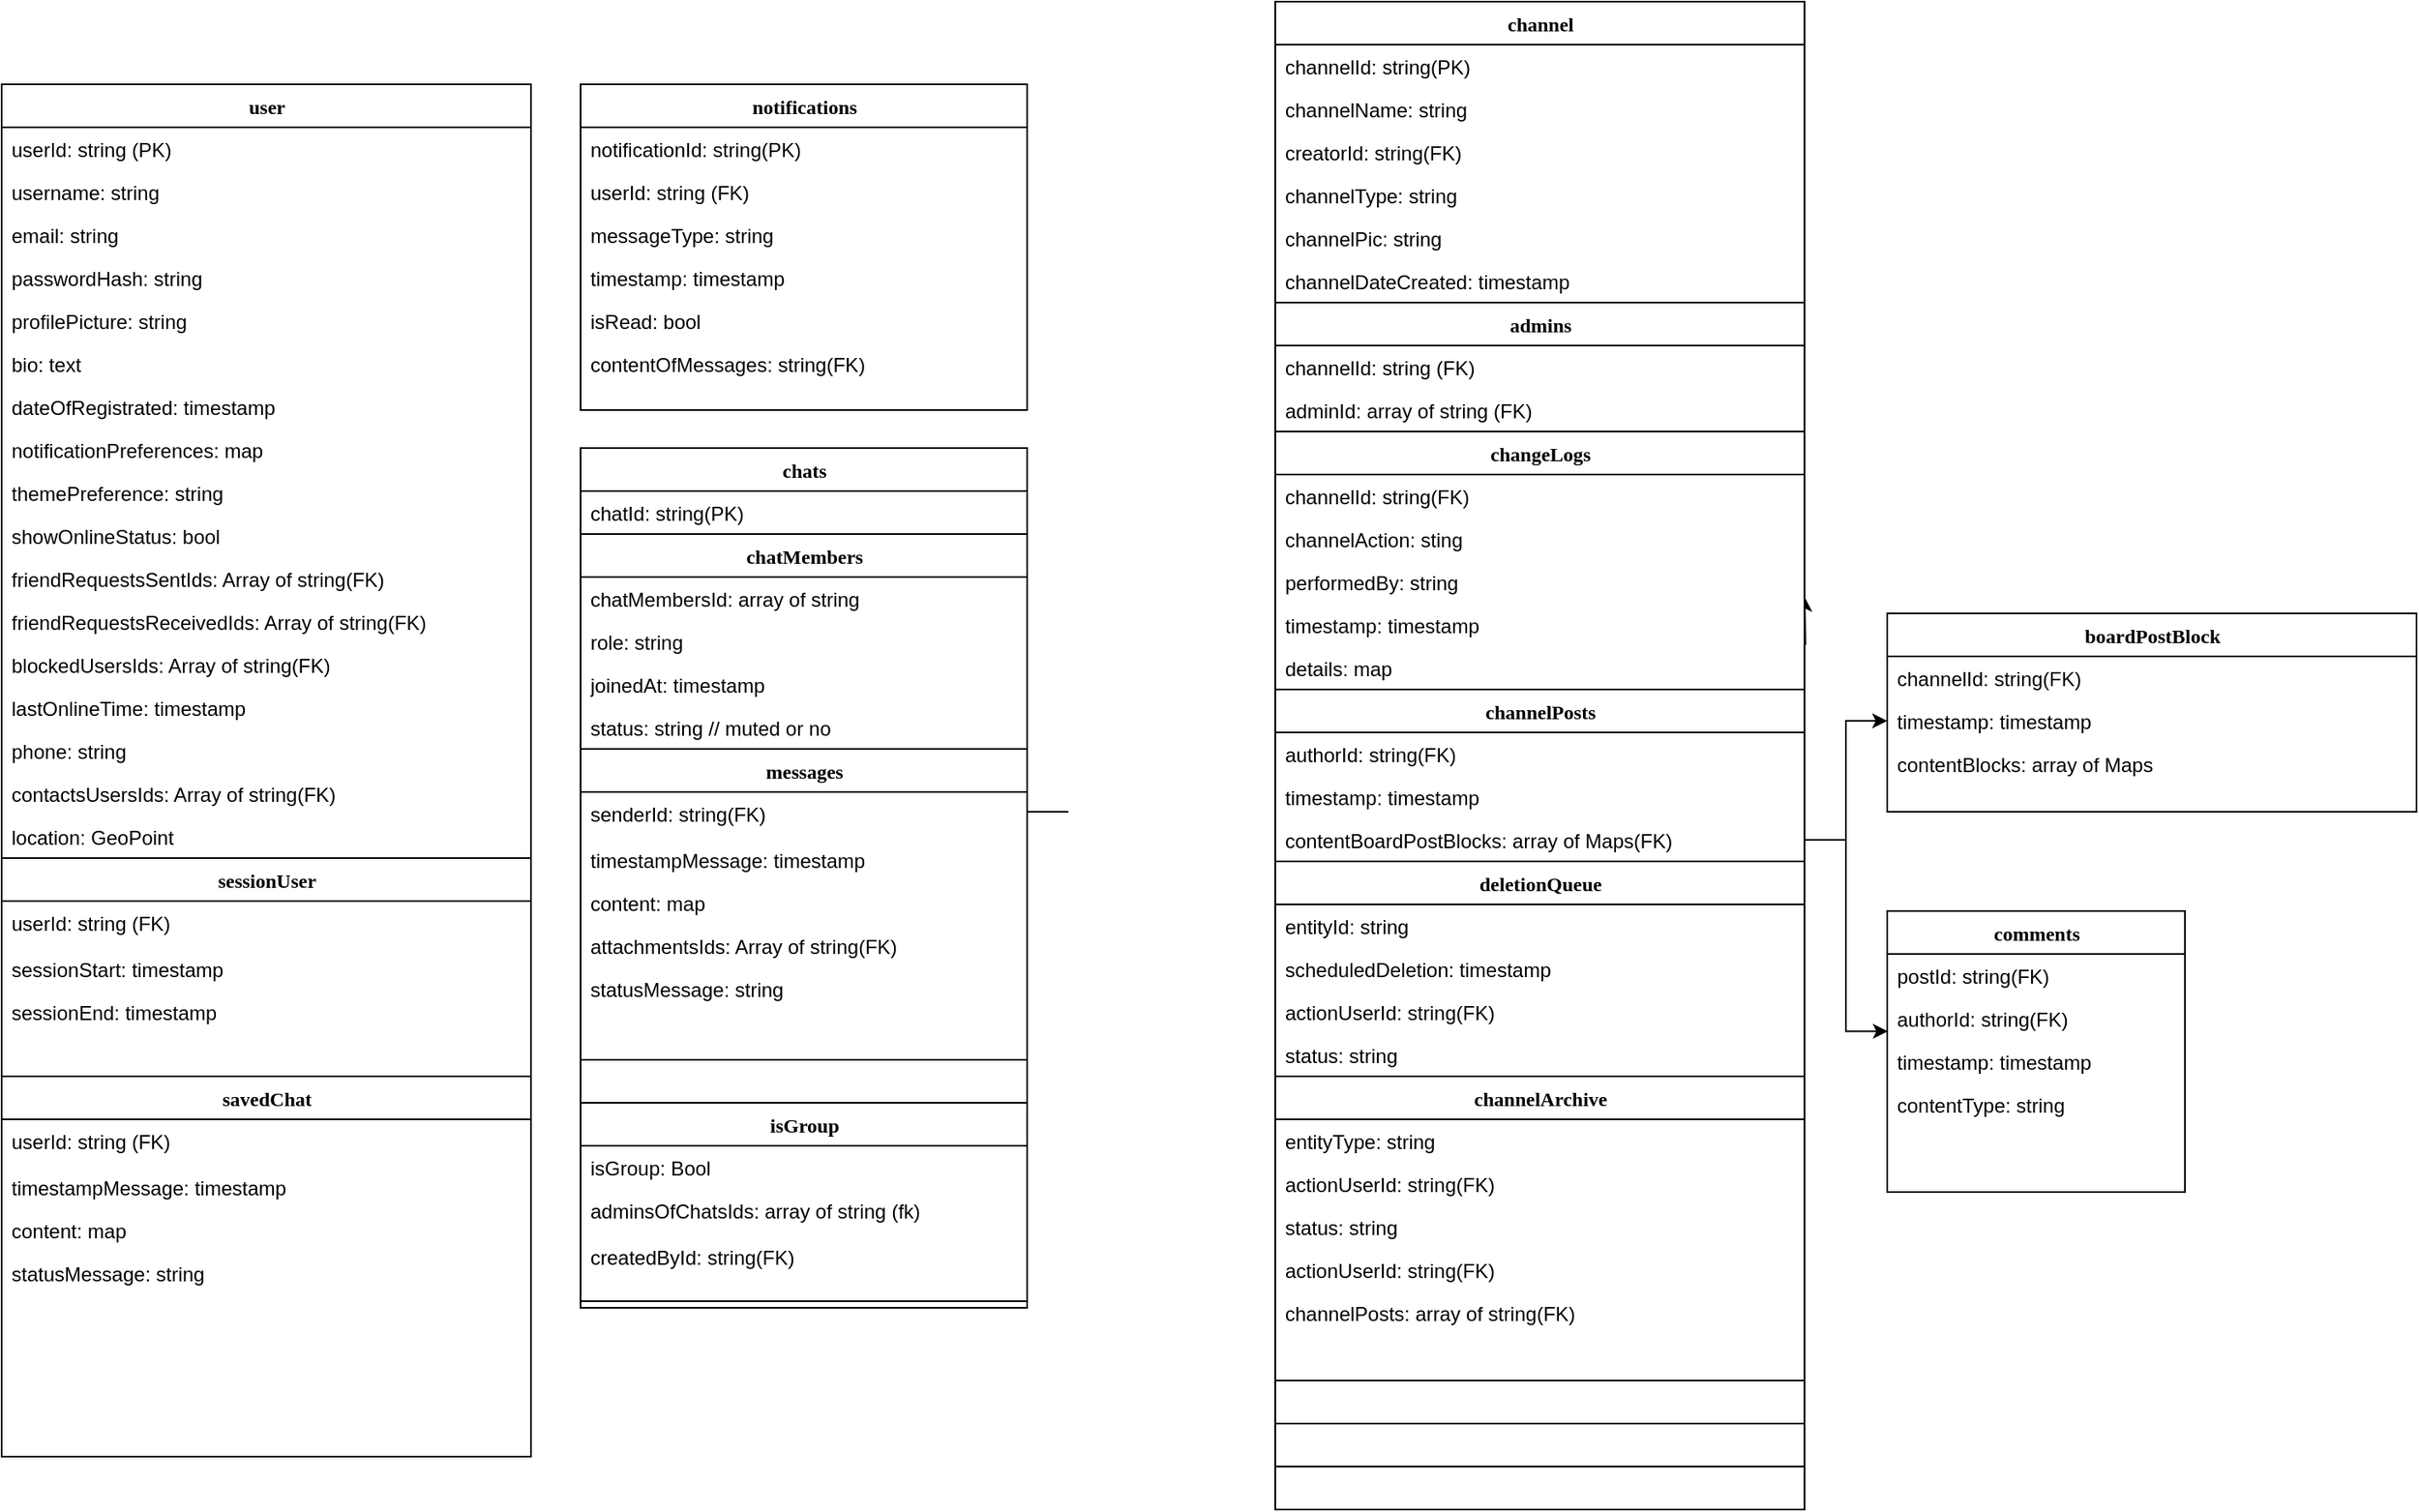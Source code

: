 <mxfile version="24.8.3">
  <diagram name="Page-1" id="9f46799a-70d6-7492-0946-bef42562c5a5">
    <mxGraphModel dx="1640" dy="1576" grid="1" gridSize="10" guides="1" tooltips="1" connect="1" arrows="1" fold="1" page="1" pageScale="1" pageWidth="1100" pageHeight="850" background="none" math="0" shadow="0">
      <root>
        <mxCell id="0" />
        <mxCell id="1" parent="0" />
        <mxCell id="78961159f06e98e8-17" value="user" style="swimlane;html=1;fontStyle=1;align=center;verticalAlign=top;childLayout=stackLayout;horizontal=1;startSize=26;horizontalStack=0;resizeParent=1;resizeLast=0;collapsible=1;marginBottom=0;swimlaneFillColor=#ffffff;rounded=0;shadow=0;comic=0;labelBackgroundColor=none;strokeWidth=1;fillColor=none;fontFamily=Verdana;fontSize=12" parent="1" vertex="1">
          <mxGeometry x="-180" y="-460" width="320" height="830" as="geometry" />
        </mxCell>
        <mxCell id="78961159f06e98e8-21" value="userId: string (PK)" style="text;html=1;strokeColor=none;fillColor=none;align=left;verticalAlign=top;spacingLeft=4;spacingRight=4;whiteSpace=wrap;overflow=hidden;rotatable=0;points=[[0,0.5],[1,0.5]];portConstraint=eastwest;" parent="78961159f06e98e8-17" vertex="1">
          <mxGeometry y="26" width="320" height="26" as="geometry" />
        </mxCell>
        <mxCell id="78961159f06e98e8-23" value="username: string" style="text;html=1;strokeColor=none;fillColor=none;align=left;verticalAlign=top;spacingLeft=4;spacingRight=4;whiteSpace=wrap;overflow=hidden;rotatable=0;points=[[0,0.5],[1,0.5]];portConstraint=eastwest;" parent="78961159f06e98e8-17" vertex="1">
          <mxGeometry y="52" width="320" height="26" as="geometry" />
        </mxCell>
        <mxCell id="78961159f06e98e8-25" value="email: string" style="text;html=1;strokeColor=none;fillColor=none;align=left;verticalAlign=top;spacingLeft=4;spacingRight=4;whiteSpace=wrap;overflow=hidden;rotatable=0;points=[[0,0.5],[1,0.5]];portConstraint=eastwest;" parent="78961159f06e98e8-17" vertex="1">
          <mxGeometry y="78" width="320" height="26" as="geometry" />
        </mxCell>
        <mxCell id="78961159f06e98e8-26" value="passwordHash: string" style="text;html=1;strokeColor=none;fillColor=none;align=left;verticalAlign=top;spacingLeft=4;spacingRight=4;whiteSpace=wrap;overflow=hidden;rotatable=0;points=[[0,0.5],[1,0.5]];portConstraint=eastwest;" parent="78961159f06e98e8-17" vertex="1">
          <mxGeometry y="104" width="320" height="26" as="geometry" />
        </mxCell>
        <mxCell id="78961159f06e98e8-24" value="profilePicture: string" style="text;html=1;strokeColor=none;fillColor=none;align=left;verticalAlign=top;spacingLeft=4;spacingRight=4;whiteSpace=wrap;overflow=hidden;rotatable=0;points=[[0,0.5],[1,0.5]];portConstraint=eastwest;" parent="78961159f06e98e8-17" vertex="1">
          <mxGeometry y="130" width="320" height="26" as="geometry" />
        </mxCell>
        <mxCell id="6Uxhf4gL2ND6MNTRXZTb-1" value="bio: text" style="text;html=1;strokeColor=none;fillColor=none;align=left;verticalAlign=top;spacingLeft=4;spacingRight=4;whiteSpace=wrap;overflow=hidden;rotatable=0;points=[[0,0.5],[1,0.5]];portConstraint=eastwest;" parent="78961159f06e98e8-17" vertex="1">
          <mxGeometry y="156" width="320" height="26" as="geometry" />
        </mxCell>
        <mxCell id="6Uxhf4gL2ND6MNTRXZTb-2" value="dateOfRegistrated: timestamp" style="text;html=1;strokeColor=none;fillColor=none;align=left;verticalAlign=top;spacingLeft=4;spacingRight=4;whiteSpace=wrap;overflow=hidden;rotatable=0;points=[[0,0.5],[1,0.5]];portConstraint=eastwest;" parent="78961159f06e98e8-17" vertex="1">
          <mxGeometry y="182" width="320" height="26" as="geometry" />
        </mxCell>
        <mxCell id="6Uxhf4gL2ND6MNTRXZTb-4" value="notificationPreferences: map" style="text;html=1;strokeColor=none;fillColor=none;align=left;verticalAlign=top;spacingLeft=4;spacingRight=4;whiteSpace=wrap;overflow=hidden;rotatable=0;points=[[0,0.5],[1,0.5]];portConstraint=eastwest;" parent="78961159f06e98e8-17" vertex="1">
          <mxGeometry y="208" width="320" height="26" as="geometry" />
        </mxCell>
        <mxCell id="6Uxhf4gL2ND6MNTRXZTb-5" value="themePreference: string" style="text;html=1;strokeColor=none;fillColor=none;align=left;verticalAlign=top;spacingLeft=4;spacingRight=4;whiteSpace=wrap;overflow=hidden;rotatable=0;points=[[0,0.5],[1,0.5]];portConstraint=eastwest;" parent="78961159f06e98e8-17" vertex="1">
          <mxGeometry y="234" width="320" height="26" as="geometry" />
        </mxCell>
        <mxCell id="6Uxhf4gL2ND6MNTRXZTb-6" value="showOnlineStatus: bool" style="text;html=1;strokeColor=none;fillColor=none;align=left;verticalAlign=top;spacingLeft=4;spacingRight=4;whiteSpace=wrap;overflow=hidden;rotatable=0;points=[[0,0.5],[1,0.5]];portConstraint=eastwest;" parent="78961159f06e98e8-17" vertex="1">
          <mxGeometry y="260" width="320" height="26" as="geometry" />
        </mxCell>
        <mxCell id="6Uxhf4gL2ND6MNTRXZTb-8" value="friendRequestsSentIds: Array of string(FK)" style="text;html=1;strokeColor=none;fillColor=none;align=left;verticalAlign=top;spacingLeft=4;spacingRight=4;whiteSpace=wrap;overflow=hidden;rotatable=0;points=[[0,0.5],[1,0.5]];portConstraint=eastwest;" parent="78961159f06e98e8-17" vertex="1">
          <mxGeometry y="286" width="320" height="26" as="geometry" />
        </mxCell>
        <mxCell id="6Uxhf4gL2ND6MNTRXZTb-9" value="&lt;span style=&quot;color: rgba(0, 0, 0, 0); font-family: monospace; font-size: 0px; text-wrap: nowrap;&quot;&gt;%3CmxGraphModel%3E%3Croot%3E%3CmxCell%20id%3D%220%22%2F%3E%3CmxCell%20id%3D%221%22%20parent%3D%220%22%2F%3E%3CmxCell%20id%3D%222%22%20value%3D%22friend_requests_sent%22%20style%3D%22text%3Bhtml%3D1%3BstrokeColor%3Dnone%3BfillColor%3Dnone%3Balign%3Dleft%3BverticalAlign%3Dtop%3BspacingLeft%3D4%3BspacingRight%3D4%3BwhiteSpace%3Dwrap%3Boverflow%3Dhidden%3Brotatable%3D0%3Bpoints%3D%5B%5B0%2C0.5%5D%2C%5B1%2C0.5%5D%5D%3BportConstraint%3Deastwest%3B%22%20vertex%3D%221%22%20parent%3D%221%22%3E%3CmxGeometry%20x%3D%2270%22%20y%3D%22342%22%20width%3D%22160%22%20height%3D%2226%22%20as%3D%22geometry%22%2F%3E%3C%2FmxCell%3E%3C%2Froot%3E%3C%2FmxGraphModel%3E&lt;/span&gt;friendRequestsReceivedIds: Array of string(FK)" style="text;html=1;strokeColor=none;fillColor=none;align=left;verticalAlign=top;spacingLeft=4;spacingRight=4;whiteSpace=wrap;overflow=hidden;rotatable=0;points=[[0,0.5],[1,0.5]];portConstraint=eastwest;" parent="78961159f06e98e8-17" vertex="1">
          <mxGeometry y="312" width="320" height="26" as="geometry" />
        </mxCell>
        <mxCell id="6Uxhf4gL2ND6MNTRXZTb-12" value="&lt;span style=&quot;color: rgba(0, 0, 0, 0); font-family: monospace; font-size: 0px; text-wrap: nowrap;&quot;&gt;%3CmxGraphModel%3E%3Croot%3E%3CmxCell%20id%3D%220%22%2F%3E%3CmxCell%20id%3D%221%22%20parent%3D%220%22%2F%3E%3CmxCell%20id%3D%222%22%20value%3D%22friend_requests_sent%22%20style%3D%22text%3Bhtml%3D1%3BstrokeColor%3Dnone%3BfillColor%3Dnone%3Balign%3Dleft%3BverticalAlign%3Dtop%3BspacingLeft%3D4%3BspacingRight%3D4%3BwhiteSpace%3Dwrap%3Boverflow%3Dhidden%3Brotatable%3D0%3Bpoints%3D%5B%5B0%2C0.5%5D%2C%5B1%2C0.5%5D%5D%3BportConstraint%3Deastwest%3B%22%20vertex%3D%221%22%20parent%3D%221%22%3E%3CmxGeometry%20x%3D%2270%22%20y%3D%22342%22%20width%3D%22160%22%20height%3D%2226%22%20as%3D%22geometry%22%2F%3E%3C%2FmxCell%3E%3C%2Froot%3E%3C%2FmxGraphModel%3E&lt;/span&gt;blockedUsersIds: Array of string(FK)" style="text;html=1;strokeColor=none;fillColor=none;align=left;verticalAlign=top;spacingLeft=4;spacingRight=4;whiteSpace=wrap;overflow=hidden;rotatable=0;points=[[0,0.5],[1,0.5]];portConstraint=eastwest;" parent="78961159f06e98e8-17" vertex="1">
          <mxGeometry y="338" width="320" height="26" as="geometry" />
        </mxCell>
        <mxCell id="6Uxhf4gL2ND6MNTRXZTb-3" value="lastOnlineTime: timestamp" style="text;html=1;strokeColor=none;fillColor=none;align=left;verticalAlign=top;spacingLeft=4;spacingRight=4;whiteSpace=wrap;overflow=hidden;rotatable=0;points=[[0,0.5],[1,0.5]];portConstraint=eastwest;" parent="78961159f06e98e8-17" vertex="1">
          <mxGeometry y="364" width="320" height="26" as="geometry" />
        </mxCell>
        <mxCell id="6Uxhf4gL2ND6MNTRXZTb-16" value="phone: string" style="text;html=1;strokeColor=none;fillColor=none;align=left;verticalAlign=top;spacingLeft=4;spacingRight=4;whiteSpace=wrap;overflow=hidden;rotatable=0;points=[[0,0.5],[1,0.5]];portConstraint=eastwest;" parent="78961159f06e98e8-17" vertex="1">
          <mxGeometry y="390" width="320" height="26" as="geometry" />
        </mxCell>
        <mxCell id="6Uxhf4gL2ND6MNTRXZTb-17" value="contactsUsersIds: Array of string(FK)" style="text;html=1;strokeColor=none;fillColor=none;align=left;verticalAlign=top;spacingLeft=4;spacingRight=4;whiteSpace=wrap;overflow=hidden;rotatable=0;points=[[0,0.5],[1,0.5]];portConstraint=eastwest;" parent="78961159f06e98e8-17" vertex="1">
          <mxGeometry y="416" width="320" height="26" as="geometry" />
        </mxCell>
        <mxCell id="6Uxhf4gL2ND6MNTRXZTb-19" value="location: GeoPoint" style="text;html=1;strokeColor=none;fillColor=none;align=left;verticalAlign=top;spacingLeft=4;spacingRight=4;whiteSpace=wrap;overflow=hidden;rotatable=0;points=[[0,0.5],[1,0.5]];portConstraint=eastwest;" parent="78961159f06e98e8-17" vertex="1">
          <mxGeometry y="442" width="320" height="26" as="geometry" />
        </mxCell>
        <mxCell id="6Uxhf4gL2ND6MNTRXZTb-96" value="sessionUser" style="swimlane;html=1;fontStyle=1;align=center;verticalAlign=top;childLayout=stackLayout;horizontal=1;startSize=26;horizontalStack=0;resizeParent=1;resizeLast=0;collapsible=1;marginBottom=0;swimlaneFillColor=#ffffff;rounded=0;shadow=0;comic=0;labelBackgroundColor=none;strokeWidth=1;fillColor=none;fontFamily=Verdana;fontSize=12" parent="78961159f06e98e8-17" vertex="1">
          <mxGeometry y="468" width="320" height="362" as="geometry" />
        </mxCell>
        <mxCell id="6Uxhf4gL2ND6MNTRXZTb-98" value="userId: string (FK)" style="text;html=1;strokeColor=none;fillColor=none;align=left;verticalAlign=top;spacingLeft=4;spacingRight=4;whiteSpace=wrap;overflow=hidden;rotatable=0;points=[[0,0.5],[1,0.5]];portConstraint=eastwest;" parent="6Uxhf4gL2ND6MNTRXZTb-96" vertex="1">
          <mxGeometry y="26" width="320" height="28" as="geometry" />
        </mxCell>
        <mxCell id="6Uxhf4gL2ND6MNTRXZTb-100" value="sessionStart: timestamp" style="text;html=1;strokeColor=none;fillColor=none;align=left;verticalAlign=top;spacingLeft=4;spacingRight=4;whiteSpace=wrap;overflow=hidden;rotatable=0;points=[[0,0.5],[1,0.5]];portConstraint=eastwest;" parent="6Uxhf4gL2ND6MNTRXZTb-96" vertex="1">
          <mxGeometry y="54" width="320" height="26" as="geometry" />
        </mxCell>
        <mxCell id="6Uxhf4gL2ND6MNTRXZTb-102" value="sessionEnd: timestamp" style="text;html=1;strokeColor=none;fillColor=none;align=left;verticalAlign=top;spacingLeft=4;spacingRight=4;whiteSpace=wrap;overflow=hidden;rotatable=0;points=[[0,0.5],[1,0.5]];portConstraint=eastwest;" parent="6Uxhf4gL2ND6MNTRXZTb-96" vertex="1">
          <mxGeometry y="80" width="320" height="26" as="geometry" />
        </mxCell>
        <mxCell id="6Uxhf4gL2ND6MNTRXZTb-132" style="edgeStyle=orthogonalEdgeStyle;rounded=0;orthogonalLoop=1;jettySize=auto;html=1;" parent="1" source="78961159f06e98e8-30" edge="1">
          <mxGeometry relative="1" as="geometry">
            <mxPoint x="910" y="-150" as="targetPoint" />
          </mxGeometry>
        </mxCell>
        <mxCell id="78961159f06e98e8-43" value="channel" style="swimlane;html=1;fontStyle=1;align=center;verticalAlign=top;childLayout=stackLayout;horizontal=1;startSize=26;horizontalStack=0;resizeParent=1;resizeLast=0;collapsible=1;marginBottom=0;swimlaneFillColor=#ffffff;rounded=0;shadow=0;comic=0;labelBackgroundColor=none;strokeWidth=1;fillColor=none;fontFamily=Verdana;fontSize=12" parent="1" vertex="1">
          <mxGeometry x="590" y="-510" width="320" height="912" as="geometry" />
        </mxCell>
        <mxCell id="78961159f06e98e8-44" value="channelId: string(PK)" style="text;html=1;strokeColor=none;fillColor=none;align=left;verticalAlign=top;spacingLeft=4;spacingRight=4;whiteSpace=wrap;overflow=hidden;rotatable=0;points=[[0,0.5],[1,0.5]];portConstraint=eastwest;" parent="78961159f06e98e8-43" vertex="1">
          <mxGeometry y="26" width="320" height="26" as="geometry" />
        </mxCell>
        <mxCell id="78961159f06e98e8-45" value="channelName: string" style="text;html=1;strokeColor=none;fillColor=none;align=left;verticalAlign=top;spacingLeft=4;spacingRight=4;whiteSpace=wrap;overflow=hidden;rotatable=0;points=[[0,0.5],[1,0.5]];portConstraint=eastwest;" parent="78961159f06e98e8-43" vertex="1">
          <mxGeometry y="52" width="320" height="26" as="geometry" />
        </mxCell>
        <mxCell id="78961159f06e98e8-49" value="creatorId: string(FK)" style="text;html=1;strokeColor=none;fillColor=none;align=left;verticalAlign=top;spacingLeft=4;spacingRight=4;whiteSpace=wrap;overflow=hidden;rotatable=0;points=[[0,0.5],[1,0.5]];portConstraint=eastwest;" parent="78961159f06e98e8-43" vertex="1">
          <mxGeometry y="78" width="320" height="26" as="geometry" />
        </mxCell>
        <mxCell id="78961159f06e98e8-50" value="channelType: string" style="text;html=1;strokeColor=none;fillColor=none;align=left;verticalAlign=top;spacingLeft=4;spacingRight=4;whiteSpace=wrap;overflow=hidden;rotatable=0;points=[[0,0.5],[1,0.5]];portConstraint=eastwest;" parent="78961159f06e98e8-43" vertex="1">
          <mxGeometry y="104" width="320" height="26" as="geometry" />
        </mxCell>
        <mxCell id="6Uxhf4gL2ND6MNTRXZTb-68" value="channelPic: string" style="text;html=1;strokeColor=none;fillColor=none;align=left;verticalAlign=top;spacingLeft=4;spacingRight=4;whiteSpace=wrap;overflow=hidden;rotatable=0;points=[[0,0.5],[1,0.5]];portConstraint=eastwest;" parent="78961159f06e98e8-43" vertex="1">
          <mxGeometry y="130" width="320" height="26" as="geometry" />
        </mxCell>
        <mxCell id="6Uxhf4gL2ND6MNTRXZTb-69" value="channelDateCreated: timestamp" style="text;html=1;strokeColor=none;fillColor=none;align=left;verticalAlign=top;spacingLeft=4;spacingRight=4;whiteSpace=wrap;overflow=hidden;rotatable=0;points=[[0,0.5],[1,0.5]];portConstraint=eastwest;" parent="78961159f06e98e8-43" vertex="1">
          <mxGeometry y="156" width="320" height="26" as="geometry" />
        </mxCell>
        <mxCell id="6Uxhf4gL2ND6MNTRXZTb-113" value="admins" style="swimlane;html=1;fontStyle=1;align=center;verticalAlign=top;childLayout=stackLayout;horizontal=1;startSize=26;horizontalStack=0;resizeParent=1;resizeLast=0;collapsible=1;marginBottom=0;swimlaneFillColor=#ffffff;rounded=0;shadow=0;comic=0;labelBackgroundColor=none;strokeWidth=1;fillColor=none;fontFamily=Verdana;fontSize=12" parent="78961159f06e98e8-43" vertex="1">
          <mxGeometry y="182" width="320" height="704" as="geometry" />
        </mxCell>
        <mxCell id="6Uxhf4gL2ND6MNTRXZTb-115" value="channelId: string (FK)" style="text;html=1;strokeColor=none;fillColor=none;align=left;verticalAlign=top;spacingLeft=4;spacingRight=4;whiteSpace=wrap;overflow=hidden;rotatable=0;points=[[0,0.5],[1,0.5]];portConstraint=eastwest;" parent="6Uxhf4gL2ND6MNTRXZTb-113" vertex="1">
          <mxGeometry y="26" width="320" height="26" as="geometry" />
        </mxCell>
        <mxCell id="6Uxhf4gL2ND6MNTRXZTb-116" value="adminId: array of string (FK)" style="text;html=1;strokeColor=none;fillColor=none;align=left;verticalAlign=top;spacingLeft=4;spacingRight=4;whiteSpace=wrap;overflow=hidden;rotatable=0;points=[[0,0.5],[1,0.5]];portConstraint=eastwest;" parent="6Uxhf4gL2ND6MNTRXZTb-113" vertex="1">
          <mxGeometry y="52" width="320" height="26" as="geometry" />
        </mxCell>
        <mxCell id="6Uxhf4gL2ND6MNTRXZTb-35" value="changeLogs" style="swimlane;html=1;fontStyle=1;align=center;verticalAlign=top;childLayout=stackLayout;horizontal=1;startSize=26;horizontalStack=0;resizeParent=1;resizeLast=0;collapsible=1;marginBottom=0;swimlaneFillColor=#ffffff;rounded=0;shadow=0;comic=0;labelBackgroundColor=none;strokeWidth=1;fillColor=none;fontFamily=Verdana;fontSize=12" parent="6Uxhf4gL2ND6MNTRXZTb-113" vertex="1">
          <mxGeometry y="78" width="320" height="626" as="geometry" />
        </mxCell>
        <mxCell id="6Uxhf4gL2ND6MNTRXZTb-37" value="channelId: string(FK)" style="text;html=1;strokeColor=none;fillColor=none;align=left;verticalAlign=top;spacingLeft=4;spacingRight=4;whiteSpace=wrap;overflow=hidden;rotatable=0;points=[[0,0.5],[1,0.5]];portConstraint=eastwest;" parent="6Uxhf4gL2ND6MNTRXZTb-35" vertex="1">
          <mxGeometry y="26" width="320" height="26" as="geometry" />
        </mxCell>
        <mxCell id="6Uxhf4gL2ND6MNTRXZTb-38" value="channelAction: sting" style="text;html=1;strokeColor=none;fillColor=none;align=left;verticalAlign=top;spacingLeft=4;spacingRight=4;whiteSpace=wrap;overflow=hidden;rotatable=0;points=[[0,0.5],[1,0.5]];portConstraint=eastwest;" parent="6Uxhf4gL2ND6MNTRXZTb-35" vertex="1">
          <mxGeometry y="52" width="320" height="26" as="geometry" />
        </mxCell>
        <mxCell id="6Uxhf4gL2ND6MNTRXZTb-39" value="performedBy: string" style="text;html=1;strokeColor=none;fillColor=none;align=left;verticalAlign=top;spacingLeft=4;spacingRight=4;whiteSpace=wrap;overflow=hidden;rotatable=0;points=[[0,0.5],[1,0.5]];portConstraint=eastwest;" parent="6Uxhf4gL2ND6MNTRXZTb-35" vertex="1">
          <mxGeometry y="78" width="320" height="26" as="geometry" />
        </mxCell>
        <mxCell id="6Uxhf4gL2ND6MNTRXZTb-40" value="timestamp: timestamp" style="text;html=1;strokeColor=none;fillColor=none;align=left;verticalAlign=top;spacingLeft=4;spacingRight=4;whiteSpace=wrap;overflow=hidden;rotatable=0;points=[[0,0.5],[1,0.5]];portConstraint=eastwest;" parent="6Uxhf4gL2ND6MNTRXZTb-35" vertex="1">
          <mxGeometry y="104" width="320" height="26" as="geometry" />
        </mxCell>
        <mxCell id="6Uxhf4gL2ND6MNTRXZTb-41" value="details: map" style="text;html=1;strokeColor=none;fillColor=none;align=left;verticalAlign=top;spacingLeft=4;spacingRight=4;whiteSpace=wrap;overflow=hidden;rotatable=0;points=[[0,0.5],[1,0.5]];portConstraint=eastwest;" parent="6Uxhf4gL2ND6MNTRXZTb-35" vertex="1">
          <mxGeometry y="130" width="320" height="26" as="geometry" />
        </mxCell>
        <mxCell id="78961159f06e98e8-30" value="channelPosts" style="swimlane;html=1;fontStyle=1;align=center;verticalAlign=top;childLayout=stackLayout;horizontal=1;startSize=26;horizontalStack=0;resizeParent=1;resizeLast=0;collapsible=1;marginBottom=0;swimlaneFillColor=#ffffff;rounded=0;shadow=0;comic=0;labelBackgroundColor=none;strokeWidth=1;fillColor=none;fontFamily=Verdana;fontSize=12" parent="6Uxhf4gL2ND6MNTRXZTb-35" vertex="1">
          <mxGeometry y="156" width="320" height="470" as="geometry" />
        </mxCell>
        <mxCell id="78961159f06e98e8-33" value="authorId: string(FK)" style="text;html=1;strokeColor=none;fillColor=none;align=left;verticalAlign=top;spacingLeft=4;spacingRight=4;whiteSpace=wrap;overflow=hidden;rotatable=0;points=[[0,0.5],[1,0.5]];portConstraint=eastwest;" parent="78961159f06e98e8-30" vertex="1">
          <mxGeometry y="26" width="320" height="26" as="geometry" />
        </mxCell>
        <mxCell id="78961159f06e98e8-34" value="timestamp: timestamp" style="text;html=1;strokeColor=none;fillColor=none;align=left;verticalAlign=top;spacingLeft=4;spacingRight=4;whiteSpace=wrap;overflow=hidden;rotatable=0;points=[[0,0.5],[1,0.5]];portConstraint=eastwest;" parent="78961159f06e98e8-30" vertex="1">
          <mxGeometry y="52" width="320" height="26" as="geometry" />
        </mxCell>
        <mxCell id="78961159f06e98e8-37" value="contentBoardPostBlocks: array of Maps(FK)" style="text;html=1;strokeColor=none;fillColor=none;align=left;verticalAlign=top;spacingLeft=4;spacingRight=4;whiteSpace=wrap;overflow=hidden;rotatable=0;points=[[0,0.5],[1,0.5]];portConstraint=eastwest;" parent="78961159f06e98e8-30" vertex="1">
          <mxGeometry y="78" width="320" height="26" as="geometry" />
        </mxCell>
        <mxCell id="6Uxhf4gL2ND6MNTRXZTb-42" value="deletionQueue" style="swimlane;html=1;fontStyle=1;align=center;verticalAlign=top;childLayout=stackLayout;horizontal=1;startSize=26;horizontalStack=0;resizeParent=1;resizeLast=0;collapsible=1;marginBottom=0;swimlaneFillColor=#ffffff;rounded=0;shadow=0;comic=0;labelBackgroundColor=none;strokeWidth=1;fillColor=none;fontFamily=Verdana;fontSize=12" parent="78961159f06e98e8-30" vertex="1">
          <mxGeometry y="104" width="320" height="340" as="geometry" />
        </mxCell>
        <mxCell id="6Uxhf4gL2ND6MNTRXZTb-44" value="entityId: string" style="text;html=1;strokeColor=none;fillColor=none;align=left;verticalAlign=top;spacingLeft=4;spacingRight=4;whiteSpace=wrap;overflow=hidden;rotatable=0;points=[[0,0.5],[1,0.5]];portConstraint=eastwest;" parent="6Uxhf4gL2ND6MNTRXZTb-42" vertex="1">
          <mxGeometry y="26" width="320" height="26" as="geometry" />
        </mxCell>
        <mxCell id="6Uxhf4gL2ND6MNTRXZTb-46" value="scheduledDeletion: timestamp" style="text;html=1;strokeColor=none;fillColor=none;align=left;verticalAlign=top;spacingLeft=4;spacingRight=4;whiteSpace=wrap;overflow=hidden;rotatable=0;points=[[0,0.5],[1,0.5]];portConstraint=eastwest;" parent="6Uxhf4gL2ND6MNTRXZTb-42" vertex="1">
          <mxGeometry y="52" width="320" height="26" as="geometry" />
        </mxCell>
        <mxCell id="6Uxhf4gL2ND6MNTRXZTb-47" value="actionUserId: string(FK)" style="text;html=1;strokeColor=none;fillColor=none;align=left;verticalAlign=top;spacingLeft=4;spacingRight=4;whiteSpace=wrap;overflow=hidden;rotatable=0;points=[[0,0.5],[1,0.5]];portConstraint=eastwest;" parent="6Uxhf4gL2ND6MNTRXZTb-42" vertex="1">
          <mxGeometry y="78" width="320" height="26" as="geometry" />
        </mxCell>
        <mxCell id="6Uxhf4gL2ND6MNTRXZTb-48" value="status: string" style="text;html=1;strokeColor=none;fillColor=none;align=left;verticalAlign=top;spacingLeft=4;spacingRight=4;whiteSpace=wrap;overflow=hidden;rotatable=0;points=[[0,0.5],[1,0.5]];portConstraint=eastwest;" parent="6Uxhf4gL2ND6MNTRXZTb-42" vertex="1">
          <mxGeometry y="104" width="320" height="26" as="geometry" />
        </mxCell>
        <mxCell id="6Uxhf4gL2ND6MNTRXZTb-70" value="channelArchive" style="swimlane;html=1;fontStyle=1;align=center;verticalAlign=top;childLayout=stackLayout;horizontal=1;startSize=26;horizontalStack=0;resizeParent=1;resizeLast=0;collapsible=1;marginBottom=0;swimlaneFillColor=#ffffff;rounded=0;shadow=0;comic=0;labelBackgroundColor=none;strokeWidth=1;fillColor=none;fontFamily=Verdana;fontSize=12" parent="6Uxhf4gL2ND6MNTRXZTb-42" vertex="1">
          <mxGeometry y="130" width="320" height="184" as="geometry" />
        </mxCell>
        <mxCell id="6Uxhf4gL2ND6MNTRXZTb-73" value="entityType: string" style="text;html=1;strokeColor=none;fillColor=none;align=left;verticalAlign=top;spacingLeft=4;spacingRight=4;whiteSpace=wrap;overflow=hidden;rotatable=0;points=[[0,0.5],[1,0.5]];portConstraint=eastwest;" parent="6Uxhf4gL2ND6MNTRXZTb-70" vertex="1">
          <mxGeometry y="26" width="320" height="26" as="geometry" />
        </mxCell>
        <mxCell id="6Uxhf4gL2ND6MNTRXZTb-75" value="actionUserId: string(FK)" style="text;html=1;strokeColor=none;fillColor=none;align=left;verticalAlign=top;spacingLeft=4;spacingRight=4;whiteSpace=wrap;overflow=hidden;rotatable=0;points=[[0,0.5],[1,0.5]];portConstraint=eastwest;" parent="6Uxhf4gL2ND6MNTRXZTb-70" vertex="1">
          <mxGeometry y="52" width="320" height="26" as="geometry" />
        </mxCell>
        <mxCell id="6Uxhf4gL2ND6MNTRXZTb-76" value="status: string" style="text;html=1;strokeColor=none;fillColor=none;align=left;verticalAlign=top;spacingLeft=4;spacingRight=4;whiteSpace=wrap;overflow=hidden;rotatable=0;points=[[0,0.5],[1,0.5]];portConstraint=eastwest;" parent="6Uxhf4gL2ND6MNTRXZTb-70" vertex="1">
          <mxGeometry y="78" width="320" height="26" as="geometry" />
        </mxCell>
        <mxCell id="6Uxhf4gL2ND6MNTRXZTb-77" value="actionUserId: string(FK)" style="text;html=1;strokeColor=none;fillColor=none;align=left;verticalAlign=top;spacingLeft=4;spacingRight=4;whiteSpace=wrap;overflow=hidden;rotatable=0;points=[[0,0.5],[1,0.5]];portConstraint=eastwest;" parent="6Uxhf4gL2ND6MNTRXZTb-70" vertex="1">
          <mxGeometry y="104" width="320" height="26" as="geometry" />
        </mxCell>
        <mxCell id="6Uxhf4gL2ND6MNTRXZTb-78" value="channelPosts: array of string(FK)" style="text;html=1;strokeColor=none;fillColor=none;align=left;verticalAlign=top;spacingLeft=4;spacingRight=4;whiteSpace=wrap;overflow=hidden;rotatable=0;points=[[0,0.5],[1,0.5]];portConstraint=eastwest;" parent="6Uxhf4gL2ND6MNTRXZTb-70" vertex="1">
          <mxGeometry y="130" width="320" height="26" as="geometry" />
        </mxCell>
        <mxCell id="78961159f06e98e8-82" value="chats" style="swimlane;html=1;fontStyle=1;align=center;verticalAlign=top;childLayout=stackLayout;horizontal=1;startSize=26;horizontalStack=0;resizeParent=1;resizeLast=0;collapsible=1;marginBottom=0;swimlaneFillColor=#ffffff;rounded=0;shadow=0;comic=0;labelBackgroundColor=none;strokeWidth=1;fillColor=none;fontFamily=Verdana;fontSize=12" parent="1" vertex="1">
          <mxGeometry x="170" y="-240" width="270" height="520" as="geometry" />
        </mxCell>
        <mxCell id="78961159f06e98e8-83" value="chatId: string(PK)" style="text;html=1;strokeColor=none;fillColor=none;align=left;verticalAlign=top;spacingLeft=4;spacingRight=4;whiteSpace=wrap;overflow=hidden;rotatable=0;points=[[0,0.5],[1,0.5]];portConstraint=eastwest;" parent="78961159f06e98e8-82" vertex="1">
          <mxGeometry y="26" width="270" height="26" as="geometry" />
        </mxCell>
        <mxCell id="6Uxhf4gL2ND6MNTRXZTb-112" value="" style="edgeStyle=orthogonalEdgeStyle;rounded=0;orthogonalLoop=1;jettySize=auto;html=1;" parent="78961159f06e98e8-82" source="78961159f06e98e8-82" target="6Uxhf4gL2ND6MNTRXZTb-107" edge="1">
          <mxGeometry relative="1" as="geometry">
            <Array as="points">
              <mxPoint x="295" y="220" />
              <mxPoint x="150" y="220" />
              <mxPoint x="150" y="321" />
            </Array>
          </mxGeometry>
        </mxCell>
        <mxCell id="6Uxhf4gL2ND6MNTRXZTb-104" value="chatMembers" style="swimlane;html=1;fontStyle=1;align=center;verticalAlign=top;childLayout=stackLayout;horizontal=1;startSize=26;horizontalStack=0;resizeParent=1;resizeLast=0;collapsible=1;marginBottom=0;swimlaneFillColor=#ffffff;rounded=0;shadow=0;comic=0;labelBackgroundColor=none;strokeWidth=1;fillColor=none;fontFamily=Verdana;fontSize=12" parent="78961159f06e98e8-82" vertex="1">
          <mxGeometry y="52" width="270" height="344" as="geometry" />
        </mxCell>
        <mxCell id="6Uxhf4gL2ND6MNTRXZTb-105" value="chatMembersId: array of string" style="text;html=1;strokeColor=none;fillColor=none;align=left;verticalAlign=top;spacingLeft=4;spacingRight=4;whiteSpace=wrap;overflow=hidden;rotatable=0;points=[[0,0.5],[1,0.5]];portConstraint=eastwest;" parent="6Uxhf4gL2ND6MNTRXZTb-104" vertex="1">
          <mxGeometry y="26" width="270" height="26" as="geometry" />
        </mxCell>
        <mxCell id="6Uxhf4gL2ND6MNTRXZTb-107" value="role: string" style="text;html=1;strokeColor=none;fillColor=none;align=left;verticalAlign=top;spacingLeft=4;spacingRight=4;whiteSpace=wrap;overflow=hidden;rotatable=0;points=[[0,0.5],[1,0.5]];portConstraint=eastwest;" parent="6Uxhf4gL2ND6MNTRXZTb-104" vertex="1">
          <mxGeometry y="52" width="270" height="26" as="geometry" />
        </mxCell>
        <mxCell id="6Uxhf4gL2ND6MNTRXZTb-108" value="joinedAt: timestamp" style="text;html=1;strokeColor=none;fillColor=none;align=left;verticalAlign=top;spacingLeft=4;spacingRight=4;whiteSpace=wrap;overflow=hidden;rotatable=0;points=[[0,0.5],[1,0.5]];portConstraint=eastwest;" parent="6Uxhf4gL2ND6MNTRXZTb-104" vertex="1">
          <mxGeometry y="78" width="270" height="26" as="geometry" />
        </mxCell>
        <mxCell id="6Uxhf4gL2ND6MNTRXZTb-109" value="status: string // muted or no" style="text;html=1;strokeColor=none;fillColor=none;align=left;verticalAlign=top;spacingLeft=4;spacingRight=4;whiteSpace=wrap;overflow=hidden;rotatable=0;points=[[0,0.5],[1,0.5]];portConstraint=eastwest;" parent="6Uxhf4gL2ND6MNTRXZTb-104" vertex="1">
          <mxGeometry y="104" width="270" height="26" as="geometry" />
        </mxCell>
        <mxCell id="78961159f06e98e8-56" value="messages" style="swimlane;html=1;fontStyle=1;align=center;verticalAlign=top;childLayout=stackLayout;horizontal=1;startSize=26;horizontalStack=0;resizeParent=1;resizeLast=0;collapsible=1;marginBottom=0;swimlaneFillColor=#ffffff;rounded=0;shadow=0;comic=0;labelBackgroundColor=none;strokeWidth=1;fillColor=none;fontFamily=Verdana;fontSize=12" parent="6Uxhf4gL2ND6MNTRXZTb-104" vertex="1">
          <mxGeometry y="130" width="270" height="188" as="geometry" />
        </mxCell>
        <mxCell id="78961159f06e98e8-58" value="senderId: string(FK)" style="text;html=1;strokeColor=none;fillColor=none;align=left;verticalAlign=top;spacingLeft=4;spacingRight=4;whiteSpace=wrap;overflow=hidden;rotatable=0;points=[[0,0.5],[1,0.5]];portConstraint=eastwest;" parent="78961159f06e98e8-56" vertex="1">
          <mxGeometry y="26" width="270" height="28" as="geometry" />
        </mxCell>
        <mxCell id="78961159f06e98e8-59" value="timestampMessage: timestamp" style="text;html=1;strokeColor=none;fillColor=none;align=left;verticalAlign=top;spacingLeft=4;spacingRight=4;whiteSpace=wrap;overflow=hidden;rotatable=0;points=[[0,0.5],[1,0.5]];portConstraint=eastwest;" parent="78961159f06e98e8-56" vertex="1">
          <mxGeometry y="54" width="270" height="26" as="geometry" />
        </mxCell>
        <mxCell id="78961159f06e98e8-60" value="content: map" style="text;html=1;strokeColor=none;fillColor=none;align=left;verticalAlign=top;spacingLeft=4;spacingRight=4;whiteSpace=wrap;overflow=hidden;rotatable=0;points=[[0,0.5],[1,0.5]];portConstraint=eastwest;" parent="78961159f06e98e8-56" vertex="1">
          <mxGeometry y="80" width="270" height="26" as="geometry" />
        </mxCell>
        <mxCell id="78961159f06e98e8-61" value="attachmentsIds: Array of string(FK)" style="text;html=1;strokeColor=none;fillColor=none;align=left;verticalAlign=top;spacingLeft=4;spacingRight=4;whiteSpace=wrap;overflow=hidden;rotatable=0;points=[[0,0.5],[1,0.5]];portConstraint=eastwest;" parent="78961159f06e98e8-56" vertex="1">
          <mxGeometry y="106" width="270" height="26" as="geometry" />
        </mxCell>
        <mxCell id="78961159f06e98e8-62" value="statusMessage: string" style="text;html=1;strokeColor=none;fillColor=none;align=left;verticalAlign=top;spacingLeft=4;spacingRight=4;whiteSpace=wrap;overflow=hidden;rotatable=0;points=[[0,0.5],[1,0.5]];portConstraint=eastwest;" parent="78961159f06e98e8-56" vertex="1">
          <mxGeometry y="132" width="270" height="26" as="geometry" />
        </mxCell>
        <mxCell id="aqSxNbgfKPDtrgy71XKe-3" value="isGroup" style="swimlane;html=1;fontStyle=1;align=center;verticalAlign=top;childLayout=stackLayout;horizontal=1;startSize=26;horizontalStack=0;resizeParent=1;resizeLast=0;collapsible=1;marginBottom=0;swimlaneFillColor=#ffffff;rounded=0;shadow=0;comic=0;labelBackgroundColor=none;strokeWidth=1;fillColor=none;fontFamily=Verdana;fontSize=12" vertex="1" parent="78961159f06e98e8-82">
          <mxGeometry y="396" width="270" height="120" as="geometry" />
        </mxCell>
        <mxCell id="aqSxNbgfKPDtrgy71XKe-4" value="isGroup: Bool" style="text;html=1;strokeColor=none;fillColor=none;align=left;verticalAlign=top;spacingLeft=4;spacingRight=4;whiteSpace=wrap;overflow=hidden;rotatable=0;points=[[0,0.5],[1,0.5]];portConstraint=eastwest;" vertex="1" parent="aqSxNbgfKPDtrgy71XKe-3">
          <mxGeometry y="26" width="270" height="26" as="geometry" />
        </mxCell>
        <mxCell id="aqSxNbgfKPDtrgy71XKe-5" value="adminsOfChatsIds: array of string (fk)" style="text;html=1;strokeColor=none;fillColor=none;align=left;verticalAlign=top;spacingLeft=4;spacingRight=4;whiteSpace=wrap;overflow=hidden;rotatable=0;points=[[0,0.5],[1,0.5]];portConstraint=eastwest;" vertex="1" parent="aqSxNbgfKPDtrgy71XKe-3">
          <mxGeometry y="52" width="270" height="28" as="geometry" />
        </mxCell>
        <mxCell id="6Uxhf4gL2ND6MNTRXZTb-29" value="createdById: string(FK)" style="text;html=1;strokeColor=none;fillColor=none;align=left;verticalAlign=top;spacingLeft=4;spacingRight=4;whiteSpace=wrap;overflow=hidden;rotatable=0;points=[[0,0.5],[1,0.5]];portConstraint=eastwest;" parent="aqSxNbgfKPDtrgy71XKe-3" vertex="1">
          <mxGeometry y="80" width="270" height="26" as="geometry" />
        </mxCell>
        <mxCell id="6Uxhf4gL2ND6MNTRXZTb-20" value="notifications" style="swimlane;html=1;fontStyle=1;align=center;verticalAlign=top;childLayout=stackLayout;horizontal=1;startSize=26;horizontalStack=0;resizeParent=1;resizeLast=0;collapsible=1;marginBottom=0;swimlaneFillColor=#ffffff;rounded=0;shadow=0;comic=0;labelBackgroundColor=none;strokeWidth=1;fillColor=none;fontFamily=Verdana;fontSize=12" parent="1" vertex="1">
          <mxGeometry x="170" y="-460" width="270" height="197" as="geometry" />
        </mxCell>
        <mxCell id="6Uxhf4gL2ND6MNTRXZTb-21" value="notificationId: string(PK)" style="text;html=1;strokeColor=none;fillColor=none;align=left;verticalAlign=top;spacingLeft=4;spacingRight=4;whiteSpace=wrap;overflow=hidden;rotatable=0;points=[[0,0.5],[1,0.5]];portConstraint=eastwest;" parent="6Uxhf4gL2ND6MNTRXZTb-20" vertex="1">
          <mxGeometry y="26" width="270" height="26" as="geometry" />
        </mxCell>
        <mxCell id="6Uxhf4gL2ND6MNTRXZTb-22" value="userId: string (FK)" style="text;html=1;strokeColor=none;fillColor=none;align=left;verticalAlign=top;spacingLeft=4;spacingRight=4;whiteSpace=wrap;overflow=hidden;rotatable=0;points=[[0,0.5],[1,0.5]];portConstraint=eastwest;" parent="6Uxhf4gL2ND6MNTRXZTb-20" vertex="1">
          <mxGeometry y="52" width="270" height="26" as="geometry" />
        </mxCell>
        <mxCell id="6Uxhf4gL2ND6MNTRXZTb-23" value="messageType: string" style="text;html=1;strokeColor=none;fillColor=none;align=left;verticalAlign=top;spacingLeft=4;spacingRight=4;whiteSpace=wrap;overflow=hidden;rotatable=0;points=[[0,0.5],[1,0.5]];portConstraint=eastwest;" parent="6Uxhf4gL2ND6MNTRXZTb-20" vertex="1">
          <mxGeometry y="78" width="270" height="26" as="geometry" />
        </mxCell>
        <mxCell id="6Uxhf4gL2ND6MNTRXZTb-24" value="timestamp: timestamp" style="text;html=1;strokeColor=none;fillColor=none;align=left;verticalAlign=top;spacingLeft=4;spacingRight=4;whiteSpace=wrap;overflow=hidden;rotatable=0;points=[[0,0.5],[1,0.5]];portConstraint=eastwest;" parent="6Uxhf4gL2ND6MNTRXZTb-20" vertex="1">
          <mxGeometry y="104" width="270" height="26" as="geometry" />
        </mxCell>
        <mxCell id="6Uxhf4gL2ND6MNTRXZTb-30" value="isRead: bool" style="text;html=1;strokeColor=none;fillColor=none;align=left;verticalAlign=top;spacingLeft=4;spacingRight=4;whiteSpace=wrap;overflow=hidden;rotatable=0;points=[[0,0.5],[1,0.5]];portConstraint=eastwest;" parent="6Uxhf4gL2ND6MNTRXZTb-20" vertex="1">
          <mxGeometry y="130" width="270" height="26" as="geometry" />
        </mxCell>
        <mxCell id="6Uxhf4gL2ND6MNTRXZTb-87" value="contentOfMessages: string(FK)" style="text;html=1;strokeColor=none;fillColor=none;align=left;verticalAlign=top;spacingLeft=4;spacingRight=4;whiteSpace=wrap;overflow=hidden;rotatable=0;points=[[0,0.5],[1,0.5]];portConstraint=eastwest;" parent="6Uxhf4gL2ND6MNTRXZTb-20" vertex="1">
          <mxGeometry y="156" width="270" height="26" as="geometry" />
        </mxCell>
        <mxCell id="6Uxhf4gL2ND6MNTRXZTb-79" value="comments" style="swimlane;html=1;fontStyle=1;align=center;verticalAlign=top;childLayout=stackLayout;horizontal=1;startSize=26;horizontalStack=0;resizeParent=1;resizeLast=0;collapsible=1;marginBottom=0;swimlaneFillColor=#ffffff;rounded=0;shadow=0;comic=0;labelBackgroundColor=none;strokeWidth=1;fillColor=none;fontFamily=Verdana;fontSize=12" parent="1" vertex="1">
          <mxGeometry x="960" y="40" width="180" height="170" as="geometry" />
        </mxCell>
        <mxCell id="6Uxhf4gL2ND6MNTRXZTb-81" value="postId: string(FK)" style="text;html=1;strokeColor=none;fillColor=none;align=left;verticalAlign=top;spacingLeft=4;spacingRight=4;whiteSpace=wrap;overflow=hidden;rotatable=0;points=[[0,0.5],[1,0.5]];portConstraint=eastwest;" parent="6Uxhf4gL2ND6MNTRXZTb-79" vertex="1">
          <mxGeometry y="26" width="180" height="26" as="geometry" />
        </mxCell>
        <mxCell id="6Uxhf4gL2ND6MNTRXZTb-82" value="authorId: string(FK)" style="text;html=1;strokeColor=none;fillColor=none;align=left;verticalAlign=top;spacingLeft=4;spacingRight=4;whiteSpace=wrap;overflow=hidden;rotatable=0;points=[[0,0.5],[1,0.5]];portConstraint=eastwest;" parent="6Uxhf4gL2ND6MNTRXZTb-79" vertex="1">
          <mxGeometry y="52" width="180" height="26" as="geometry" />
        </mxCell>
        <mxCell id="6Uxhf4gL2ND6MNTRXZTb-83" value="timestamp: timestamp" style="text;html=1;strokeColor=none;fillColor=none;align=left;verticalAlign=top;spacingLeft=4;spacingRight=4;whiteSpace=wrap;overflow=hidden;rotatable=0;points=[[0,0.5],[1,0.5]];portConstraint=eastwest;" parent="6Uxhf4gL2ND6MNTRXZTb-79" vertex="1">
          <mxGeometry y="78" width="180" height="26" as="geometry" />
        </mxCell>
        <mxCell id="6Uxhf4gL2ND6MNTRXZTb-84" value="contentType: string" style="text;html=1;strokeColor=none;fillColor=none;align=left;verticalAlign=top;spacingLeft=4;spacingRight=4;whiteSpace=wrap;overflow=hidden;rotatable=0;points=[[0,0.5],[1,0.5]];portConstraint=eastwest;" parent="6Uxhf4gL2ND6MNTRXZTb-79" vertex="1">
          <mxGeometry y="104" width="180" height="26" as="geometry" />
        </mxCell>
        <mxCell id="6Uxhf4gL2ND6MNTRXZTb-52" value="boardPostBlock" style="swimlane;html=1;fontStyle=1;align=center;verticalAlign=top;childLayout=stackLayout;horizontal=1;startSize=26;horizontalStack=0;resizeParent=1;resizeLast=0;collapsible=1;marginBottom=0;swimlaneFillColor=#ffffff;rounded=0;shadow=0;comic=0;labelBackgroundColor=none;strokeWidth=1;fillColor=none;fontFamily=Verdana;fontSize=12" parent="1" vertex="1">
          <mxGeometry x="960" y="-140" width="320" height="120" as="geometry" />
        </mxCell>
        <mxCell id="6Uxhf4gL2ND6MNTRXZTb-54" value="channelId: string(FK)" style="text;html=1;strokeColor=none;fillColor=none;align=left;verticalAlign=top;spacingLeft=4;spacingRight=4;whiteSpace=wrap;overflow=hidden;rotatable=0;points=[[0,0.5],[1,0.5]];portConstraint=eastwest;" parent="6Uxhf4gL2ND6MNTRXZTb-52" vertex="1">
          <mxGeometry y="26" width="320" height="26" as="geometry" />
        </mxCell>
        <mxCell id="6Uxhf4gL2ND6MNTRXZTb-56" value="timestamp: timestamp" style="text;html=1;strokeColor=none;fillColor=none;align=left;verticalAlign=top;spacingLeft=4;spacingRight=4;whiteSpace=wrap;overflow=hidden;rotatable=0;points=[[0,0.5],[1,0.5]];portConstraint=eastwest;" parent="6Uxhf4gL2ND6MNTRXZTb-52" vertex="1">
          <mxGeometry y="52" width="320" height="26" as="geometry" />
        </mxCell>
        <mxCell id="6Uxhf4gL2ND6MNTRXZTb-58" value="contentBlocks: array of Maps" style="text;html=1;strokeColor=none;fillColor=none;align=left;verticalAlign=top;spacingLeft=4;spacingRight=4;whiteSpace=wrap;overflow=hidden;rotatable=0;points=[[0,0.5],[1,0.5]];portConstraint=eastwest;" parent="6Uxhf4gL2ND6MNTRXZTb-52" vertex="1">
          <mxGeometry y="78" width="320" height="26" as="geometry" />
        </mxCell>
        <mxCell id="aqSxNbgfKPDtrgy71XKe-30" style="edgeStyle=orthogonalEdgeStyle;rounded=0;orthogonalLoop=1;jettySize=auto;html=1;entryX=0;entryY=0.5;entryDx=0;entryDy=0;" edge="1" parent="1" source="78961159f06e98e8-37" target="6Uxhf4gL2ND6MNTRXZTb-56">
          <mxGeometry relative="1" as="geometry" />
        </mxCell>
        <mxCell id="aqSxNbgfKPDtrgy71XKe-31" style="edgeStyle=orthogonalEdgeStyle;rounded=0;orthogonalLoop=1;jettySize=auto;html=1;entryX=0.002;entryY=0.8;entryDx=0;entryDy=0;entryPerimeter=0;" edge="1" parent="1" source="78961159f06e98e8-37" target="6Uxhf4gL2ND6MNTRXZTb-82">
          <mxGeometry relative="1" as="geometry" />
        </mxCell>
        <mxCell id="aqSxNbgfKPDtrgy71XKe-33" value="savedChat" style="swimlane;html=1;fontStyle=1;align=center;verticalAlign=top;childLayout=stackLayout;horizontal=1;startSize=26;horizontalStack=0;resizeParent=1;resizeLast=0;collapsible=1;marginBottom=0;swimlaneFillColor=#ffffff;rounded=0;shadow=0;comic=0;labelBackgroundColor=none;strokeWidth=1;fillColor=none;fontFamily=Verdana;fontSize=12" vertex="1" parent="1">
          <mxGeometry x="-180" y="140" width="320" height="230" as="geometry" />
        </mxCell>
        <mxCell id="aqSxNbgfKPDtrgy71XKe-35" value="userId: string (FK)" style="text;html=1;strokeColor=none;fillColor=none;align=left;verticalAlign=top;spacingLeft=4;spacingRight=4;whiteSpace=wrap;overflow=hidden;rotatable=0;points=[[0,0.5],[1,0.5]];portConstraint=eastwest;" vertex="1" parent="aqSxNbgfKPDtrgy71XKe-33">
          <mxGeometry y="26" width="320" height="28" as="geometry" />
        </mxCell>
        <mxCell id="aqSxNbgfKPDtrgy71XKe-38" value="timestampMessage: timestamp" style="text;html=1;strokeColor=none;fillColor=none;align=left;verticalAlign=top;spacingLeft=4;spacingRight=4;whiteSpace=wrap;overflow=hidden;rotatable=0;points=[[0,0.5],[1,0.5]];portConstraint=eastwest;" vertex="1" parent="aqSxNbgfKPDtrgy71XKe-33">
          <mxGeometry y="54" width="320" height="26" as="geometry" />
        </mxCell>
        <mxCell id="aqSxNbgfKPDtrgy71XKe-39" value="content: map" style="text;html=1;strokeColor=none;fillColor=none;align=left;verticalAlign=top;spacingLeft=4;spacingRight=4;whiteSpace=wrap;overflow=hidden;rotatable=0;points=[[0,0.5],[1,0.5]];portConstraint=eastwest;" vertex="1" parent="aqSxNbgfKPDtrgy71XKe-33">
          <mxGeometry y="80" width="320" height="26" as="geometry" />
        </mxCell>
        <mxCell id="aqSxNbgfKPDtrgy71XKe-41" value="statusMessage: string" style="text;html=1;strokeColor=none;fillColor=none;align=left;verticalAlign=top;spacingLeft=4;spacingRight=4;whiteSpace=wrap;overflow=hidden;rotatable=0;points=[[0,0.5],[1,0.5]];portConstraint=eastwest;" vertex="1" parent="aqSxNbgfKPDtrgy71XKe-33">
          <mxGeometry y="106" width="320" height="26" as="geometry" />
        </mxCell>
      </root>
    </mxGraphModel>
  </diagram>
</mxfile>
